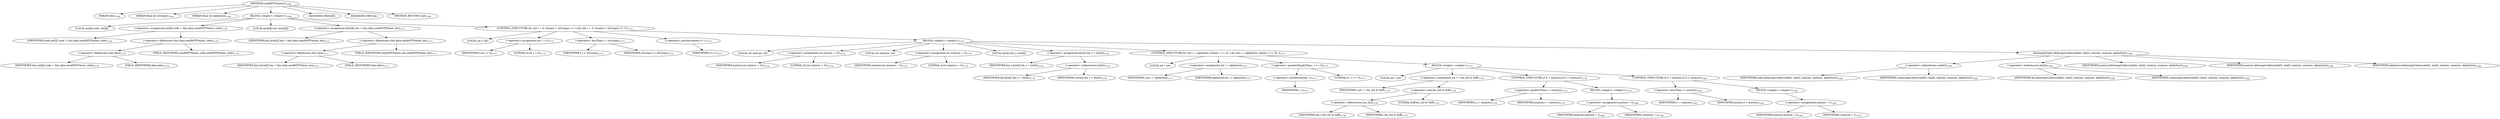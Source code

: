 digraph "sendMTFValues3" {  
"3151" [label = <(METHOD,sendMTFValues3)<SUB>1169</SUB>> ]
"149" [label = <(PARAM,this)<SUB>1169</SUB>> ]
"3152" [label = <(PARAM,final int nGroups)<SUB>1169</SUB>> ]
"3153" [label = <(PARAM,final int alphaSize)<SUB>1169</SUB>> ]
"3154" [label = <(BLOCK,&lt;empty&gt;,&lt;empty&gt;)<SUB>1169</SUB>> ]
"3155" [label = <(LOCAL,int[][] code: int[][])> ]
"3156" [label = <(&lt;operator&gt;.assignment,int[][] code = this.data.sendMTFValues_code)<SUB>1170</SUB>> ]
"3157" [label = <(IDENTIFIER,code,int[][] code = this.data.sendMTFValues_code)<SUB>1170</SUB>> ]
"3158" [label = <(&lt;operator&gt;.fieldAccess,this.data.sendMTFValues_code)<SUB>1170</SUB>> ]
"3159" [label = <(&lt;operator&gt;.fieldAccess,this.data)<SUB>1170</SUB>> ]
"148" [label = <(IDENTIFIER,this,int[][] code = this.data.sendMTFValues_code)<SUB>1170</SUB>> ]
"3160" [label = <(FIELD_IDENTIFIER,data,data)<SUB>1170</SUB>> ]
"3161" [label = <(FIELD_IDENTIFIER,sendMTFValues_code,sendMTFValues_code)<SUB>1170</SUB>> ]
"3162" [label = <(LOCAL,byte[][] len: byte[][])> ]
"3163" [label = <(&lt;operator&gt;.assignment,byte[][] len = this.data.sendMTFValues_len)<SUB>1171</SUB>> ]
"3164" [label = <(IDENTIFIER,len,byte[][] len = this.data.sendMTFValues_len)<SUB>1171</SUB>> ]
"3165" [label = <(&lt;operator&gt;.fieldAccess,this.data.sendMTFValues_len)<SUB>1171</SUB>> ]
"3166" [label = <(&lt;operator&gt;.fieldAccess,this.data)<SUB>1171</SUB>> ]
"150" [label = <(IDENTIFIER,this,byte[][] len = this.data.sendMTFValues_len)<SUB>1171</SUB>> ]
"3167" [label = <(FIELD_IDENTIFIER,data,data)<SUB>1171</SUB>> ]
"3168" [label = <(FIELD_IDENTIFIER,sendMTFValues_len,sendMTFValues_len)<SUB>1171</SUB>> ]
"3169" [label = <(CONTROL_STRUCTURE,for (int t = 0; Some(t &lt; nGroups); t++),for (int t = 0; Some(t &lt; nGroups); t++))<SUB>1173</SUB>> ]
"3170" [label = <(LOCAL,int t: int)> ]
"3171" [label = <(&lt;operator&gt;.assignment,int t = 0)<SUB>1173</SUB>> ]
"3172" [label = <(IDENTIFIER,t,int t = 0)<SUB>1173</SUB>> ]
"3173" [label = <(LITERAL,0,int t = 0)<SUB>1173</SUB>> ]
"3174" [label = <(&lt;operator&gt;.lessThan,t &lt; nGroups)<SUB>1173</SUB>> ]
"3175" [label = <(IDENTIFIER,t,t &lt; nGroups)<SUB>1173</SUB>> ]
"3176" [label = <(IDENTIFIER,nGroups,t &lt; nGroups)<SUB>1173</SUB>> ]
"3177" [label = <(&lt;operator&gt;.postIncrement,t++)<SUB>1173</SUB>> ]
"3178" [label = <(IDENTIFIER,t,t++)<SUB>1173</SUB>> ]
"3179" [label = <(BLOCK,&lt;empty&gt;,&lt;empty&gt;)<SUB>1173</SUB>> ]
"3180" [label = <(LOCAL,int minLen: int)> ]
"3181" [label = <(&lt;operator&gt;.assignment,int minLen = 32)<SUB>1174</SUB>> ]
"3182" [label = <(IDENTIFIER,minLen,int minLen = 32)<SUB>1174</SUB>> ]
"3183" [label = <(LITERAL,32,int minLen = 32)<SUB>1174</SUB>> ]
"3184" [label = <(LOCAL,int maxLen: int)> ]
"3185" [label = <(&lt;operator&gt;.assignment,int maxLen = 0)<SUB>1175</SUB>> ]
"3186" [label = <(IDENTIFIER,maxLen,int maxLen = 0)<SUB>1175</SUB>> ]
"3187" [label = <(LITERAL,0,int maxLen = 0)<SUB>1175</SUB>> ]
"3188" [label = <(LOCAL,byte[] len_t: byte[])> ]
"3189" [label = <(&lt;operator&gt;.assignment,byte[] len_t = len[t])<SUB>1176</SUB>> ]
"3190" [label = <(IDENTIFIER,len_t,byte[] len_t = len[t])<SUB>1176</SUB>> ]
"3191" [label = <(&lt;operator&gt;.indexAccess,len[t])<SUB>1176</SUB>> ]
"3192" [label = <(IDENTIFIER,len,byte[] len_t = len[t])<SUB>1176</SUB>> ]
"3193" [label = <(IDENTIFIER,t,byte[] len_t = len[t])<SUB>1176</SUB>> ]
"3194" [label = <(CONTROL_STRUCTURE,for (int i = alphaSize; Some(--i &gt;= 0); ),for (int i = alphaSize; Some(--i &gt;= 0); ))<SUB>1177</SUB>> ]
"3195" [label = <(LOCAL,int i: int)> ]
"3196" [label = <(&lt;operator&gt;.assignment,int i = alphaSize)<SUB>1177</SUB>> ]
"3197" [label = <(IDENTIFIER,i,int i = alphaSize)<SUB>1177</SUB>> ]
"3198" [label = <(IDENTIFIER,alphaSize,int i = alphaSize)<SUB>1177</SUB>> ]
"3199" [label = <(&lt;operator&gt;.greaterEqualsThan,--i &gt;= 0)<SUB>1177</SUB>> ]
"3200" [label = <(&lt;operator&gt;.preDecrement,--i)<SUB>1177</SUB>> ]
"3201" [label = <(IDENTIFIER,i,--i)<SUB>1177</SUB>> ]
"3202" [label = <(LITERAL,0,--i &gt;= 0)<SUB>1177</SUB>> ]
"3203" [label = <(BLOCK,&lt;empty&gt;,&lt;empty&gt;)<SUB>1177</SUB>> ]
"3204" [label = <(LOCAL,int l: int)> ]
"3205" [label = <(&lt;operator&gt;.assignment,int l = len_t[i] &amp; 0xff)<SUB>1178</SUB>> ]
"3206" [label = <(IDENTIFIER,l,int l = len_t[i] &amp; 0xff)<SUB>1178</SUB>> ]
"3207" [label = <(&lt;operator&gt;.and,len_t[i] &amp; 0xff)<SUB>1178</SUB>> ]
"3208" [label = <(&lt;operator&gt;.indexAccess,len_t[i])<SUB>1178</SUB>> ]
"3209" [label = <(IDENTIFIER,len_t,len_t[i] &amp; 0xff)<SUB>1178</SUB>> ]
"3210" [label = <(IDENTIFIER,i,len_t[i] &amp; 0xff)<SUB>1178</SUB>> ]
"3211" [label = <(LITERAL,0xff,len_t[i] &amp; 0xff)<SUB>1178</SUB>> ]
"3212" [label = <(CONTROL_STRUCTURE,if (l &gt; maxLen),if (l &gt; maxLen))<SUB>1179</SUB>> ]
"3213" [label = <(&lt;operator&gt;.greaterThan,l &gt; maxLen)<SUB>1179</SUB>> ]
"3214" [label = <(IDENTIFIER,l,l &gt; maxLen)<SUB>1179</SUB>> ]
"3215" [label = <(IDENTIFIER,maxLen,l &gt; maxLen)<SUB>1179</SUB>> ]
"3216" [label = <(BLOCK,&lt;empty&gt;,&lt;empty&gt;)<SUB>1179</SUB>> ]
"3217" [label = <(&lt;operator&gt;.assignment,maxLen = l)<SUB>1180</SUB>> ]
"3218" [label = <(IDENTIFIER,maxLen,maxLen = l)<SUB>1180</SUB>> ]
"3219" [label = <(IDENTIFIER,l,maxLen = l)<SUB>1180</SUB>> ]
"3220" [label = <(CONTROL_STRUCTURE,if (l &lt; minLen),if (l &lt; minLen))<SUB>1182</SUB>> ]
"3221" [label = <(&lt;operator&gt;.lessThan,l &lt; minLen)<SUB>1182</SUB>> ]
"3222" [label = <(IDENTIFIER,l,l &lt; minLen)<SUB>1182</SUB>> ]
"3223" [label = <(IDENTIFIER,minLen,l &lt; minLen)<SUB>1182</SUB>> ]
"3224" [label = <(BLOCK,&lt;empty&gt;,&lt;empty&gt;)<SUB>1182</SUB>> ]
"3225" [label = <(&lt;operator&gt;.assignment,minLen = l)<SUB>1183</SUB>> ]
"3226" [label = <(IDENTIFIER,minLen,minLen = l)<SUB>1183</SUB>> ]
"3227" [label = <(IDENTIFIER,l,minLen = l)<SUB>1183</SUB>> ]
"3228" [label = <(hbAssignCodes,hbAssignCodes(code[t], len[t], minLen, maxLen, alphaSize))<SUB>1190</SUB>> ]
"3229" [label = <(&lt;operator&gt;.indexAccess,code[t])<SUB>1190</SUB>> ]
"3230" [label = <(IDENTIFIER,code,hbAssignCodes(code[t], len[t], minLen, maxLen, alphaSize))<SUB>1190</SUB>> ]
"3231" [label = <(IDENTIFIER,t,hbAssignCodes(code[t], len[t], minLen, maxLen, alphaSize))<SUB>1190</SUB>> ]
"3232" [label = <(&lt;operator&gt;.indexAccess,len[t])<SUB>1190</SUB>> ]
"3233" [label = <(IDENTIFIER,len,hbAssignCodes(code[t], len[t], minLen, maxLen, alphaSize))<SUB>1190</SUB>> ]
"3234" [label = <(IDENTIFIER,t,hbAssignCodes(code[t], len[t], minLen, maxLen, alphaSize))<SUB>1190</SUB>> ]
"3235" [label = <(IDENTIFIER,minLen,hbAssignCodes(code[t], len[t], minLen, maxLen, alphaSize))<SUB>1190</SUB>> ]
"3236" [label = <(IDENTIFIER,maxLen,hbAssignCodes(code[t], len[t], minLen, maxLen, alphaSize))<SUB>1190</SUB>> ]
"3237" [label = <(IDENTIFIER,alphaSize,hbAssignCodes(code[t], len[t], minLen, maxLen, alphaSize))<SUB>1190</SUB>> ]
"3238" [label = <(MODIFIER,PRIVATE)> ]
"3239" [label = <(MODIFIER,VIRTUAL)> ]
"3240" [label = <(METHOD_RETURN,void)<SUB>1169</SUB>> ]
  "3151" -> "149" 
  "3151" -> "3152" 
  "3151" -> "3153" 
  "3151" -> "3154" 
  "3151" -> "3238" 
  "3151" -> "3239" 
  "3151" -> "3240" 
  "3154" -> "3155" 
  "3154" -> "3156" 
  "3154" -> "3162" 
  "3154" -> "3163" 
  "3154" -> "3169" 
  "3156" -> "3157" 
  "3156" -> "3158" 
  "3158" -> "3159" 
  "3158" -> "3161" 
  "3159" -> "148" 
  "3159" -> "3160" 
  "3163" -> "3164" 
  "3163" -> "3165" 
  "3165" -> "3166" 
  "3165" -> "3168" 
  "3166" -> "150" 
  "3166" -> "3167" 
  "3169" -> "3170" 
  "3169" -> "3171" 
  "3169" -> "3174" 
  "3169" -> "3177" 
  "3169" -> "3179" 
  "3171" -> "3172" 
  "3171" -> "3173" 
  "3174" -> "3175" 
  "3174" -> "3176" 
  "3177" -> "3178" 
  "3179" -> "3180" 
  "3179" -> "3181" 
  "3179" -> "3184" 
  "3179" -> "3185" 
  "3179" -> "3188" 
  "3179" -> "3189" 
  "3179" -> "3194" 
  "3179" -> "3228" 
  "3181" -> "3182" 
  "3181" -> "3183" 
  "3185" -> "3186" 
  "3185" -> "3187" 
  "3189" -> "3190" 
  "3189" -> "3191" 
  "3191" -> "3192" 
  "3191" -> "3193" 
  "3194" -> "3195" 
  "3194" -> "3196" 
  "3194" -> "3199" 
  "3194" -> "3203" 
  "3196" -> "3197" 
  "3196" -> "3198" 
  "3199" -> "3200" 
  "3199" -> "3202" 
  "3200" -> "3201" 
  "3203" -> "3204" 
  "3203" -> "3205" 
  "3203" -> "3212" 
  "3203" -> "3220" 
  "3205" -> "3206" 
  "3205" -> "3207" 
  "3207" -> "3208" 
  "3207" -> "3211" 
  "3208" -> "3209" 
  "3208" -> "3210" 
  "3212" -> "3213" 
  "3212" -> "3216" 
  "3213" -> "3214" 
  "3213" -> "3215" 
  "3216" -> "3217" 
  "3217" -> "3218" 
  "3217" -> "3219" 
  "3220" -> "3221" 
  "3220" -> "3224" 
  "3221" -> "3222" 
  "3221" -> "3223" 
  "3224" -> "3225" 
  "3225" -> "3226" 
  "3225" -> "3227" 
  "3228" -> "3229" 
  "3228" -> "3232" 
  "3228" -> "3235" 
  "3228" -> "3236" 
  "3228" -> "3237" 
  "3229" -> "3230" 
  "3229" -> "3231" 
  "3232" -> "3233" 
  "3232" -> "3234" 
}
